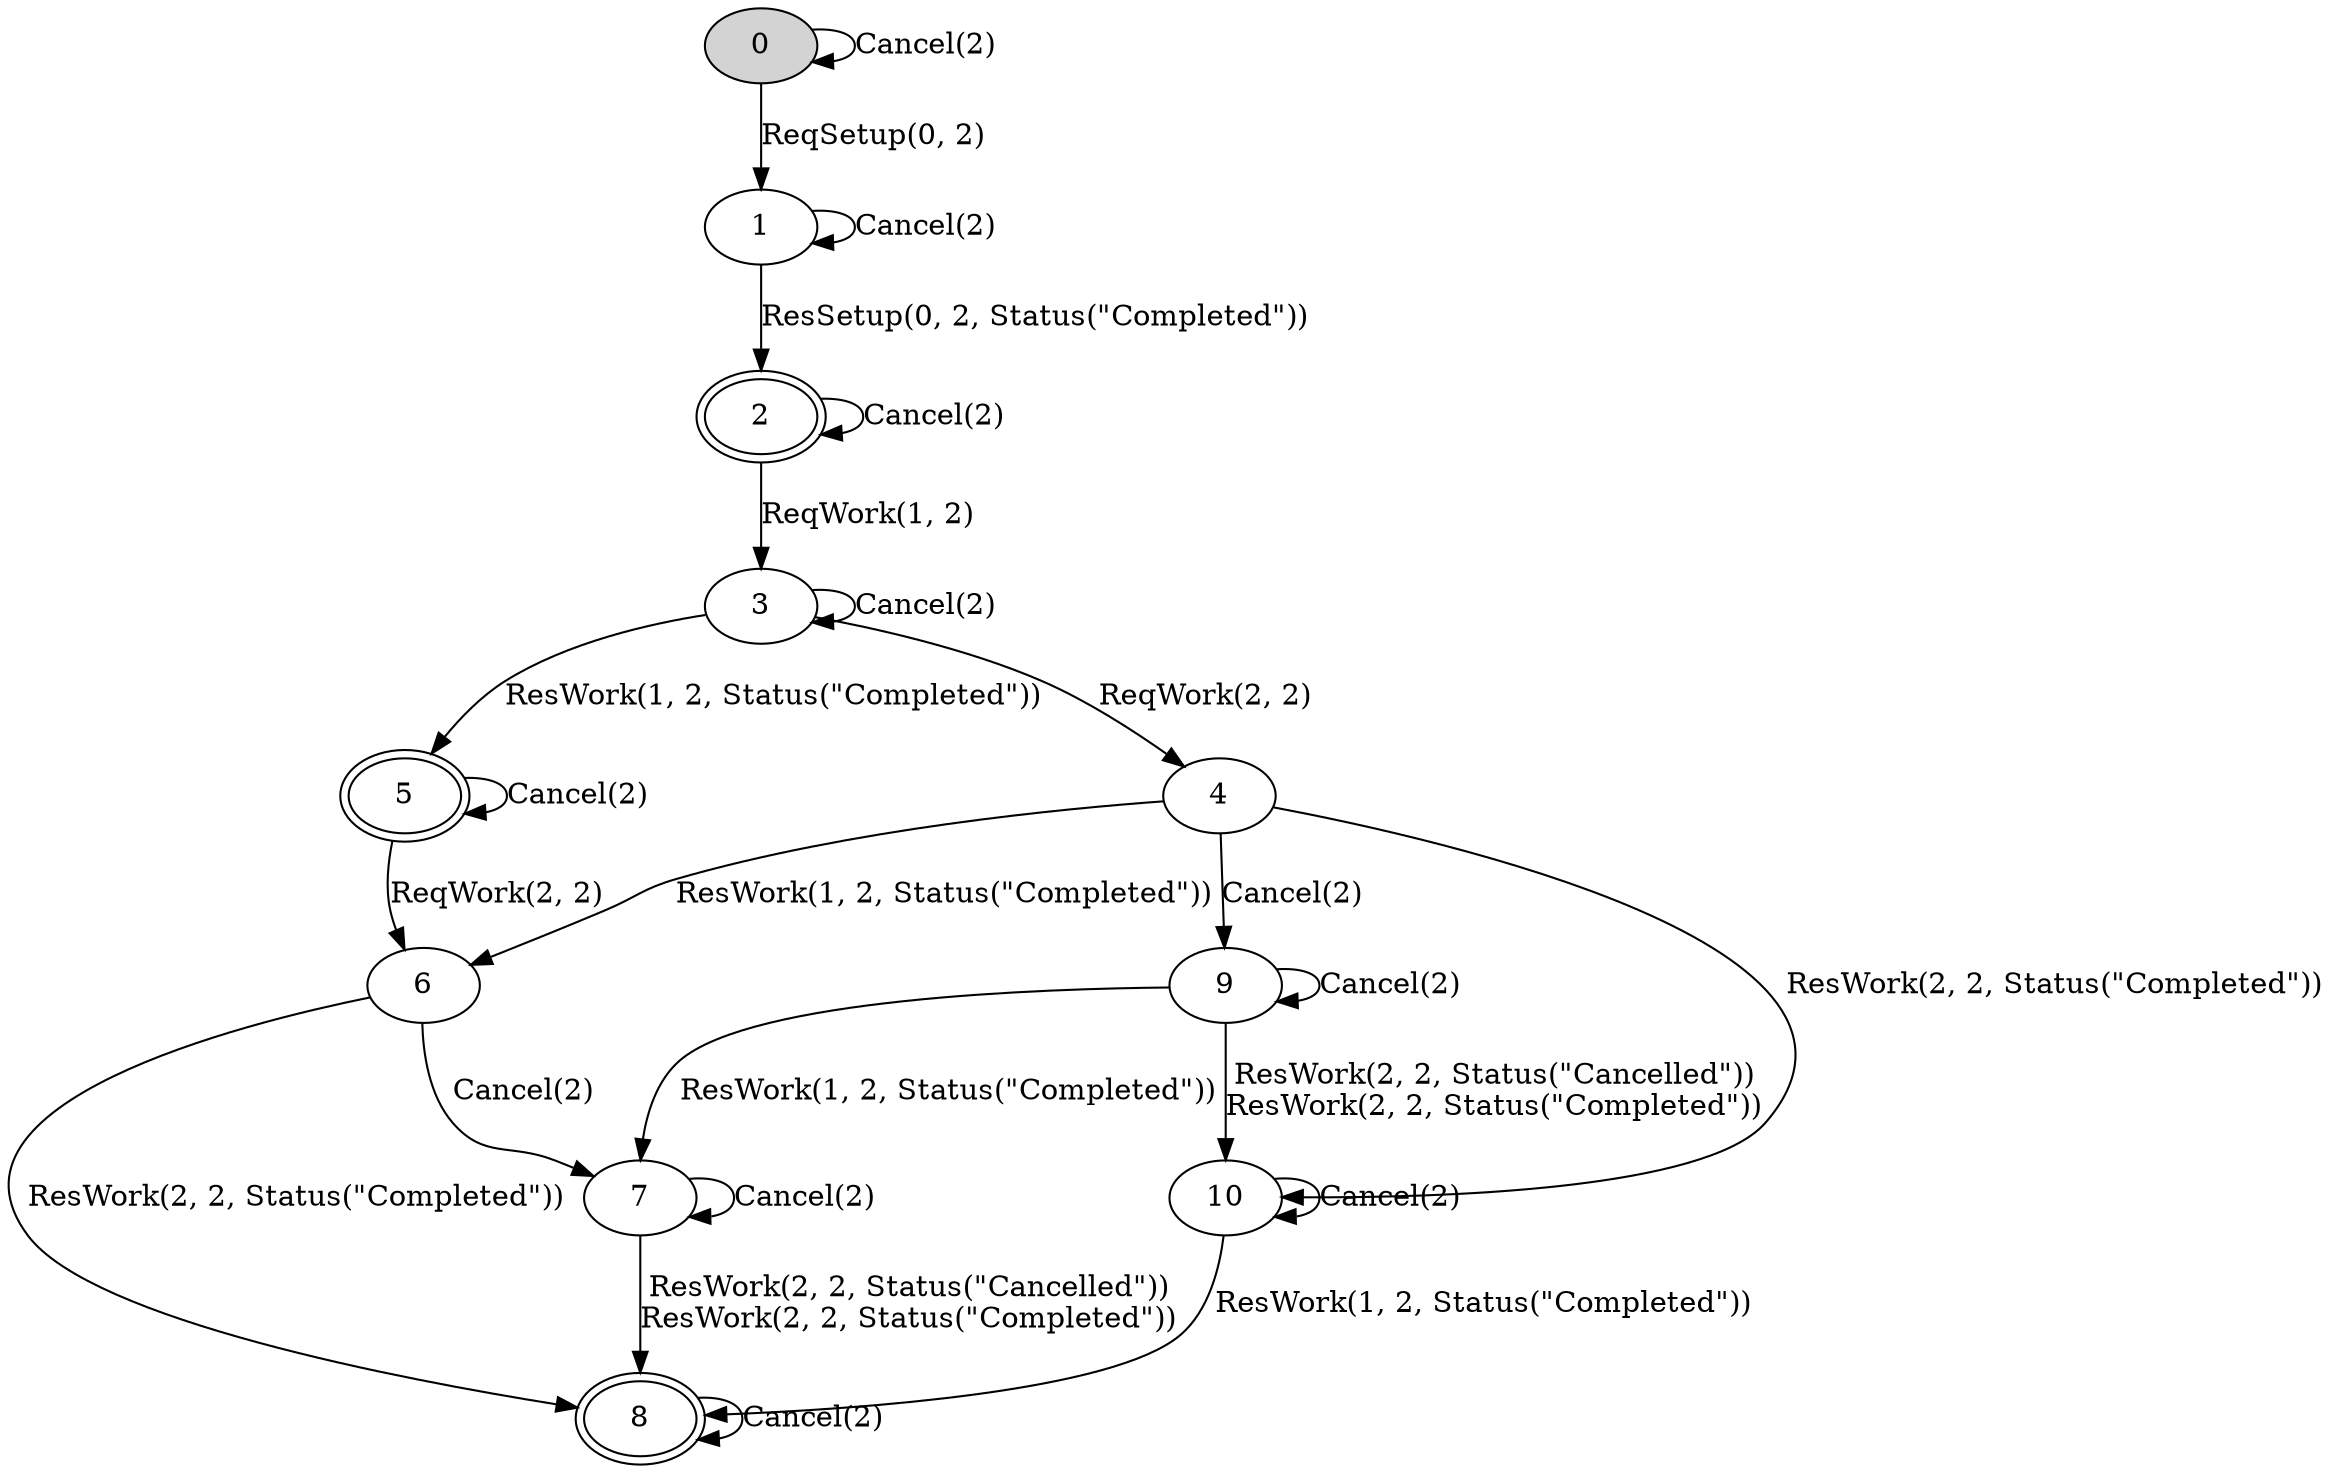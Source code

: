 digraph "((((SetupModel x SampleProtocolModel[Cancellation]) x SampleProtocolModel[Credits,MessageParameters]) x SampleProtocolModel[Commands]) x SampleProtocolModel[Scenario1])" {

  rankdir=TB;

  //Initial state
  node [style = filled, shape = ellipse, peripheries = 1, fillcolor = "#d3d3d3ff"]
  "0"

  //Accepting states
  node [style = filled, shape = ellipse, peripheries = 2, fillcolor = white]
  "2"
  "5"
  "8"





  //Safe live nonaccepting states
  node [style = filled, shape = ellipse, peripheries = 1, fillcolor = white]
  "1"
  "3"
  "4"
  "6"
  "7"
  "9"
  "10"

  //Transitions
  "0" -> "0" [ label = "Cancel(2)" ];
  "0" -> "1" [ label = "ReqSetup(0, 2)" ];
  "1" -> "1" [ label = "Cancel(2)" ];
  "1" -> "2" [ label = "ResSetup(0, 2, Status(\"Completed\"))" ];
  "2" -> "3" [ label = "ReqWork(1, 2)" ];
  "2" -> "2" [ label = "Cancel(2)" ];
  "3" -> "4" [ label = "ReqWork(2, 2)" ];
  "3" -> "5" [ label = "ResWork(1, 2, Status(\"Completed\"))" ];
  "3" -> "3" [ label = "Cancel(2)" ];
  "5" -> "6" [ label = "ReqWork(2, 2)" ];
  "5" -> "5" [ label = "Cancel(2)" ];
  "6" -> "7" [ label = "Cancel(2)" ];
  "6" -> "8" [ label = "ResWork(2, 2, Status(\"Completed\"))" ];
  "8" -> "8" [ label = "Cancel(2)" ];
  "7" -> "7" [ label = "Cancel(2)" ];
  "7" -> "8" [ label = "ResWork(2, 2, Status(\"Cancelled\"))\nResWork(2, 2, Status(\"Completed\"))" ];
  "4" -> "9" [ label = "Cancel(2)" ];
  "4" -> "10" [ label = "ResWork(2, 2, Status(\"Completed\"))" ];
  "4" -> "6" [ label = "ResWork(1, 2, Status(\"Completed\"))" ];
  "10" -> "8" [ label = "ResWork(1, 2, Status(\"Completed\"))" ];
  "10" -> "10" [ label = "Cancel(2)" ];
  "9" -> "9" [ label = "Cancel(2)" ];
  "9" -> "10" [ label = "ResWork(2, 2, Status(\"Cancelled\"))\nResWork(2, 2, Status(\"Completed\"))" ];
  "9" -> "7" [ label = "ResWork(1, 2, Status(\"Completed\"))" ];
}
